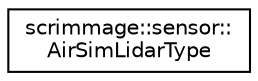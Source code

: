 digraph "Graphical Class Hierarchy"
{
 // LATEX_PDF_SIZE
  edge [fontname="Helvetica",fontsize="10",labelfontname="Helvetica",labelfontsize="10"];
  node [fontname="Helvetica",fontsize="10",shape=record];
  rankdir="LR";
  Node0 [label="scrimmage::sensor::\lAirSimLidarType",height=0.2,width=0.4,color="black", fillcolor="white", style="filled",URL="$classscrimmage_1_1sensor_1_1AirSimLidarType.html",tooltip=" "];
}
